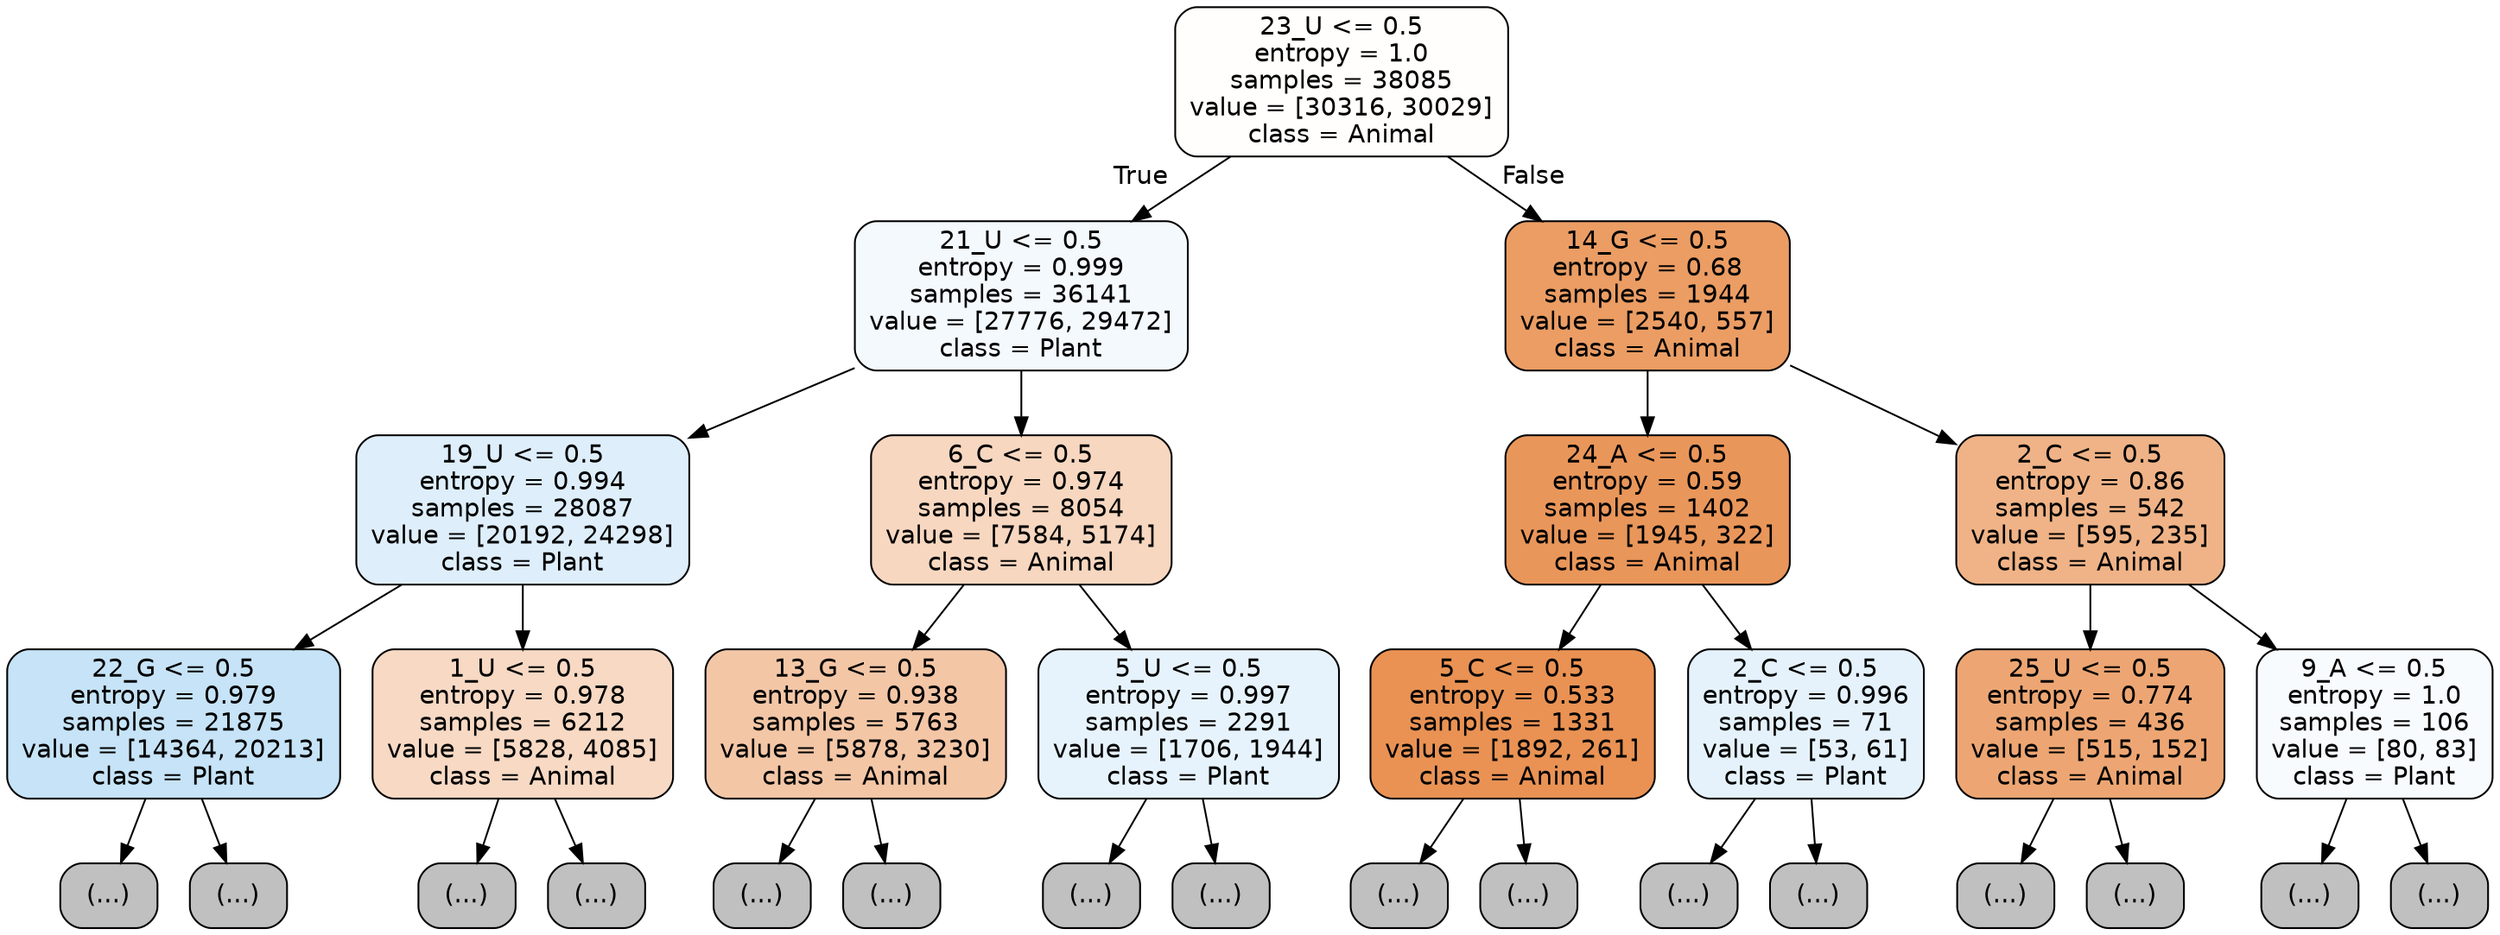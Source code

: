 digraph Tree {
node [shape=box, style="filled, rounded", color="black", fontname="helvetica"] ;
edge [fontname="helvetica"] ;
0 [label="23_U <= 0.5\nentropy = 1.0\nsamples = 38085\nvalue = [30316, 30029]\nclass = Animal", fillcolor="#fffefd"] ;
1 [label="21_U <= 0.5\nentropy = 0.999\nsamples = 36141\nvalue = [27776, 29472]\nclass = Plant", fillcolor="#f4f9fe"] ;
0 -> 1 [labeldistance=2.5, labelangle=45, headlabel="True"] ;
2 [label="19_U <= 0.5\nentropy = 0.994\nsamples = 28087\nvalue = [20192, 24298]\nclass = Plant", fillcolor="#deeefb"] ;
1 -> 2 ;
3 [label="22_G <= 0.5\nentropy = 0.979\nsamples = 21875\nvalue = [14364, 20213]\nclass = Plant", fillcolor="#c6e3f7"] ;
2 -> 3 ;
4 [label="(...)", fillcolor="#C0C0C0"] ;
3 -> 4 ;
8695 [label="(...)", fillcolor="#C0C0C0"] ;
3 -> 8695 ;
9674 [label="1_U <= 0.5\nentropy = 0.978\nsamples = 6212\nvalue = [5828, 4085]\nclass = Animal", fillcolor="#f7d9c4"] ;
2 -> 9674 ;
9675 [label="(...)", fillcolor="#C0C0C0"] ;
9674 -> 9675 ;
11530 [label="(...)", fillcolor="#C0C0C0"] ;
9674 -> 11530 ;
13035 [label="6_C <= 0.5\nentropy = 0.974\nsamples = 8054\nvalue = [7584, 5174]\nclass = Animal", fillcolor="#f7d7c0"] ;
1 -> 13035 ;
13036 [label="13_G <= 0.5\nentropy = 0.938\nsamples = 5763\nvalue = [5878, 3230]\nclass = Animal", fillcolor="#f3c6a6"] ;
13035 -> 13036 ;
13037 [label="(...)", fillcolor="#C0C0C0"] ;
13036 -> 13037 ;
14972 [label="(...)", fillcolor="#C0C0C0"] ;
13036 -> 14972 ;
15695 [label="5_U <= 0.5\nentropy = 0.997\nsamples = 2291\nvalue = [1706, 1944]\nclass = Plant", fillcolor="#e7f3fc"] ;
13035 -> 15695 ;
15696 [label="(...)", fillcolor="#C0C0C0"] ;
15695 -> 15696 ;
16315 [label="(...)", fillcolor="#C0C0C0"] ;
15695 -> 16315 ;
16496 [label="14_G <= 0.5\nentropy = 0.68\nsamples = 1944\nvalue = [2540, 557]\nclass = Animal", fillcolor="#eb9d64"] ;
0 -> 16496 [labeldistance=2.5, labelangle=-45, headlabel="False"] ;
16497 [label="24_A <= 0.5\nentropy = 0.59\nsamples = 1402\nvalue = [1945, 322]\nclass = Animal", fillcolor="#e9965a"] ;
16496 -> 16497 ;
16498 [label="5_C <= 0.5\nentropy = 0.533\nsamples = 1331\nvalue = [1892, 261]\nclass = Animal", fillcolor="#e99254"] ;
16497 -> 16498 ;
16499 [label="(...)", fillcolor="#C0C0C0"] ;
16498 -> 16499 ;
16828 [label="(...)", fillcolor="#C0C0C0"] ;
16498 -> 16828 ;
16951 [label="2_C <= 0.5\nentropy = 0.996\nsamples = 71\nvalue = [53, 61]\nclass = Plant", fillcolor="#e5f2fc"] ;
16497 -> 16951 ;
16952 [label="(...)", fillcolor="#C0C0C0"] ;
16951 -> 16952 ;
16989 [label="(...)", fillcolor="#C0C0C0"] ;
16951 -> 16989 ;
17000 [label="2_C <= 0.5\nentropy = 0.86\nsamples = 542\nvalue = [595, 235]\nclass = Animal", fillcolor="#efb387"] ;
16496 -> 17000 ;
17001 [label="25_U <= 0.5\nentropy = 0.774\nsamples = 436\nvalue = [515, 152]\nclass = Animal", fillcolor="#eda673"] ;
17000 -> 17001 ;
17002 [label="(...)", fillcolor="#C0C0C0"] ;
17001 -> 17002 ;
17159 [label="(...)", fillcolor="#C0C0C0"] ;
17001 -> 17159 ;
17176 [label="9_A <= 0.5\nentropy = 1.0\nsamples = 106\nvalue = [80, 83]\nclass = Plant", fillcolor="#f8fbfe"] ;
17000 -> 17176 ;
17177 [label="(...)", fillcolor="#C0C0C0"] ;
17176 -> 17177 ;
17212 [label="(...)", fillcolor="#C0C0C0"] ;
17176 -> 17212 ;
}